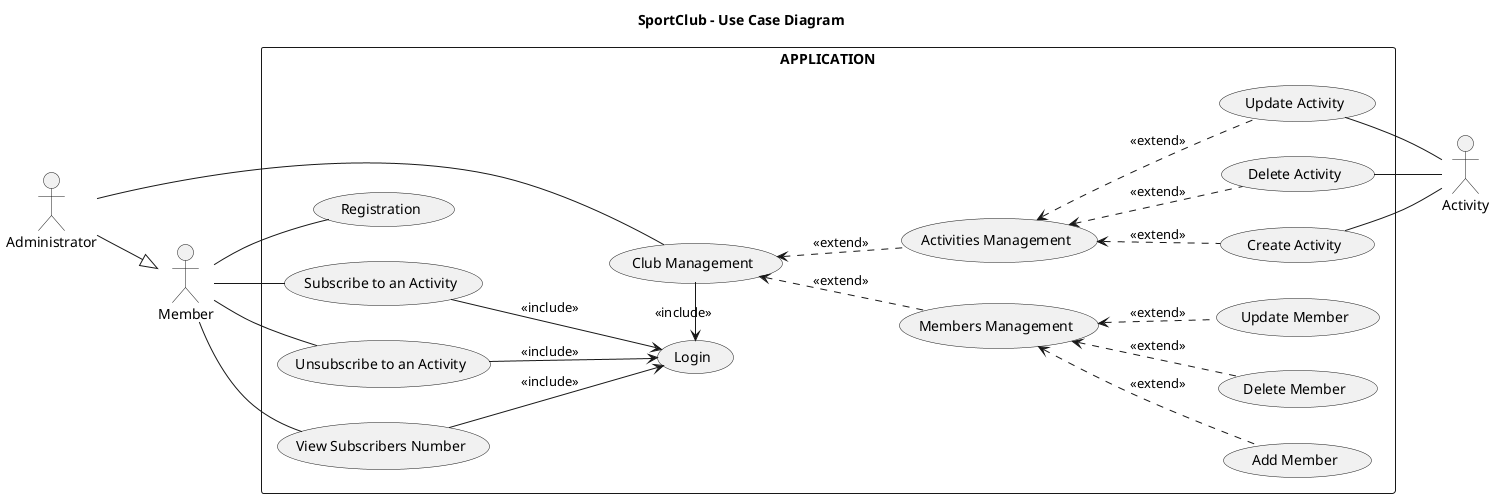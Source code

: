 @startuml
title SportClub - Use Case Diagram

left to right direction

actor Administrator
actor Member
actor Activity


rectangle  APPLICATION {
    Administrator --|> Member
    Administrator -- (Club Management)
    (Club Management) <.. (Members Management) : <<extend>>
    (Club Management) <.. (Activities Management) : <<extend>>
    (Club Management) -left-> (Login) : <<include>>
    (Members Management) <.. (Add Member) : <<extend>>
    (Members Management) <.. (Delete Member) : <<extend>>
    (Members Management) <.. (Update Member) : <<extend>>
    (Activities Management) <.. (Create Activity) : <<extend>>
    (Activities Management) <.. (Delete Activity) : <<extend>>
    (Activities Management) <.. (Update Activity) : <<extend>>
    Member -- (Subscribe to an Activity)
    Member -- (Unsubscribe to an Activity)
    Member -- (View Subscribers Number)
    Member -- (Registration)
    (Subscribe to an Activity) --> (Login) : <<include>>
    (Unsubscribe to an Activity) --> (Login) : <<include>>
    (View Subscribers Number) --> (Login) : <<include>>
    Activity -up- (Create Activity)
    Activity -up- (Delete Activity)
    Activity -up- (Update Activity)
}
@enduml